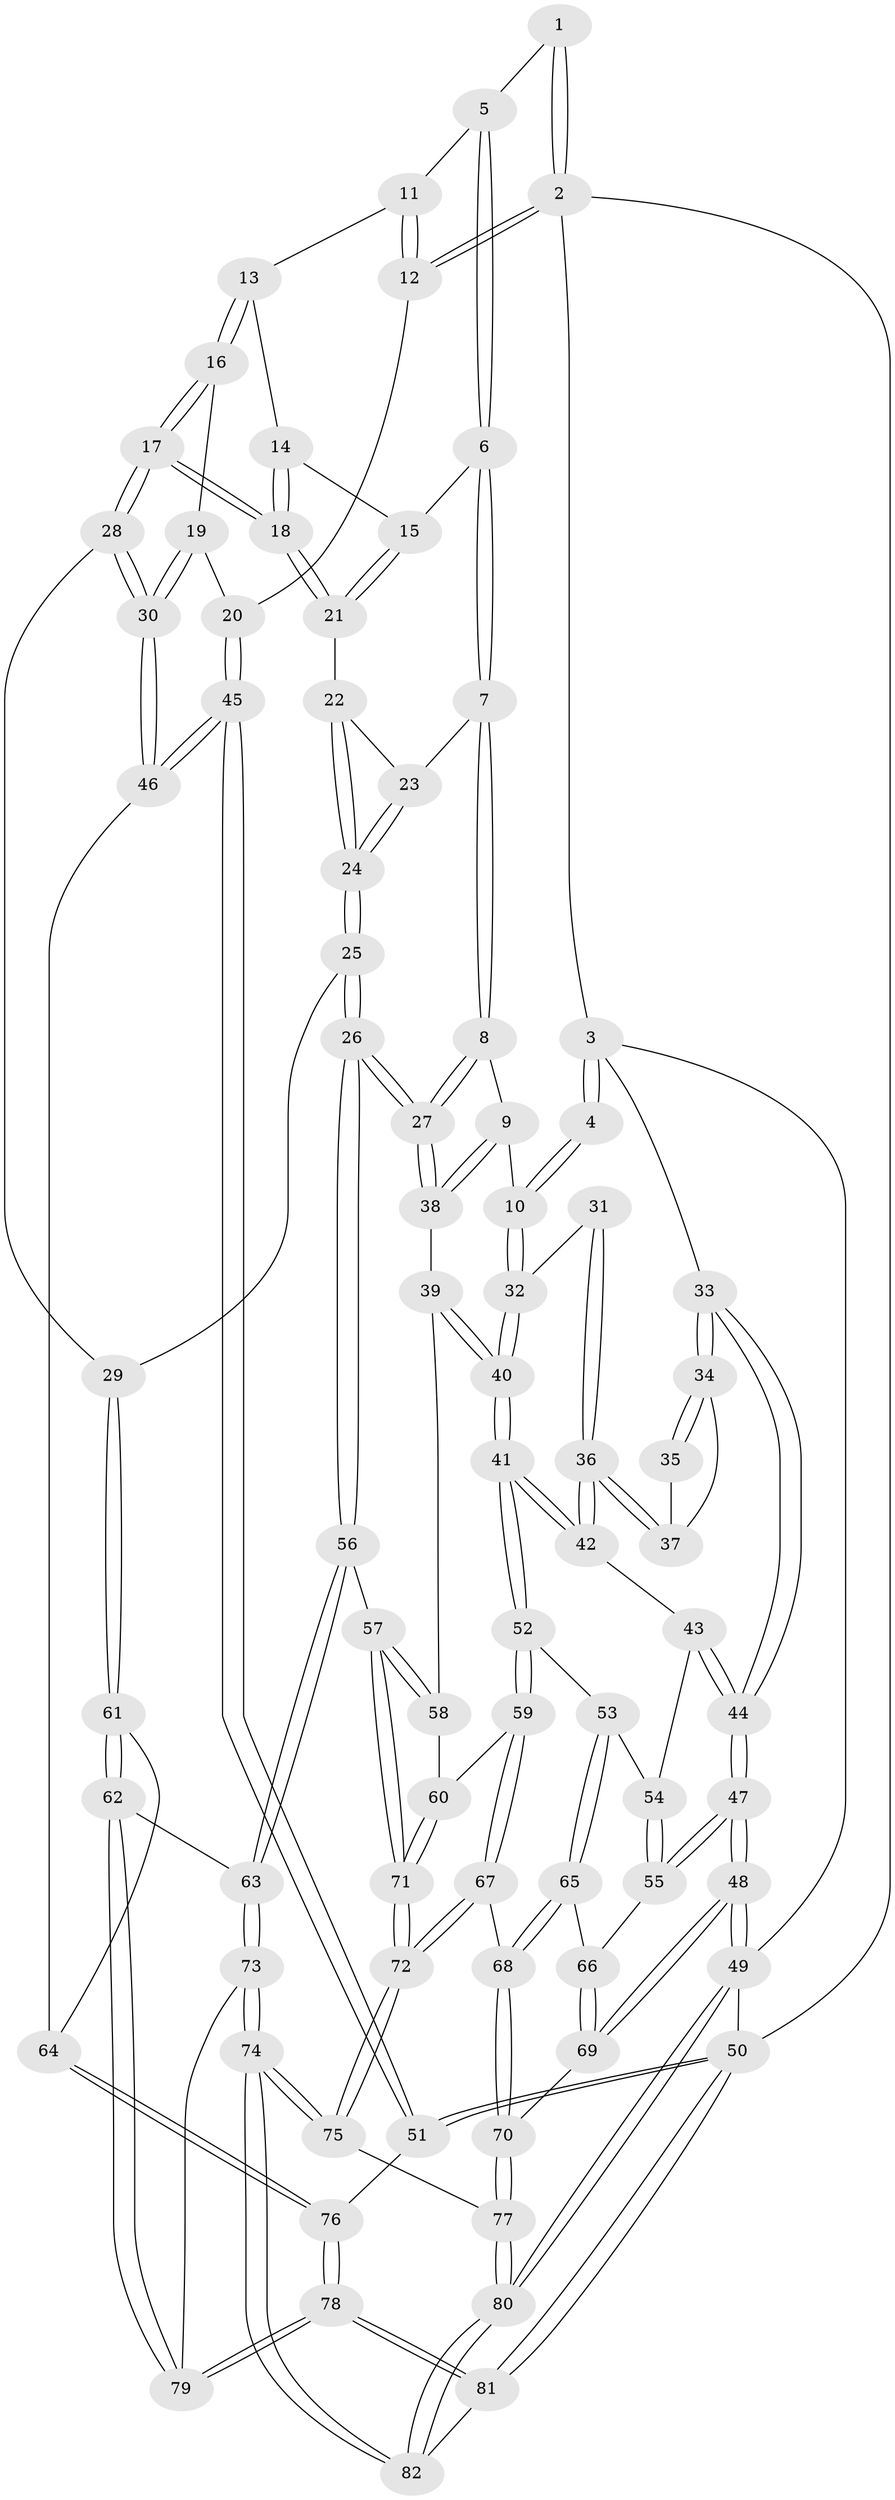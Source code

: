 // coarse degree distribution, {3: 0.34146341463414637, 4: 0.5853658536585366, 2: 0.024390243902439025, 5: 0.04878048780487805}
// Generated by graph-tools (version 1.1) at 2025/38/03/04/25 23:38:31]
// undirected, 82 vertices, 202 edges
graph export_dot {
  node [color=gray90,style=filled];
  1 [pos="+0.35920580404480407+0"];
  2 [pos="+1+0"];
  3 [pos="+0+0"];
  4 [pos="+0.3369869299912929+0"];
  5 [pos="+0.6140822281497921+0.14945614606190905"];
  6 [pos="+0.6126670309484323+0.17004804977470975"];
  7 [pos="+0.549831211944959+0.3112157117781274"];
  8 [pos="+0.5483022025072156+0.3118274900643889"];
  9 [pos="+0.3877400187362525+0.3069664437248146"];
  10 [pos="+0.35686858548403594+0.28527643270949"];
  11 [pos="+0.7510145183836326+0.13149279312158896"];
  12 [pos="+1+0"];
  13 [pos="+0.7833329532508427+0.24406268101191186"];
  14 [pos="+0.7650157552603375+0.25690789123510754"];
  15 [pos="+0.6830746068408011+0.30078459071629454"];
  16 [pos="+0.8179026612677278+0.285644816958722"];
  17 [pos="+0.7459227760415765+0.3849138090529782"];
  18 [pos="+0.7101318157408035+0.35865990919898094"];
  19 [pos="+0.9131256812122353+0.30609964605221773"];
  20 [pos="+1+0.024215746788025582"];
  21 [pos="+0.6836273103813101+0.3430444146790167"];
  22 [pos="+0.6679787717538551+0.34877951252997125"];
  23 [pos="+0.5728533660868842+0.32887264599562405"];
  24 [pos="+0.6085760495548687+0.45496125082777"];
  25 [pos="+0.6028825652390556+0.49519412442762584"];
  26 [pos="+0.5036720357074134+0.5032800597928345"];
  27 [pos="+0.5007688437788322+0.5009509312800033"];
  28 [pos="+0.7640520320427623+0.4421963547450275"];
  29 [pos="+0.6105290168573649+0.4988050949345035"];
  30 [pos="+0.8692843462951377+0.5084241666748047"];
  31 [pos="+0.26387172043804524+0.3319656825870885"];
  32 [pos="+0.3059851585584298+0.3317461793959723"];
  33 [pos="+0+0"];
  34 [pos="+0+0.0638889399539649"];
  35 [pos="+0.21658091090541973+0.31896914572035734"];
  36 [pos="+0.14197523980662666+0.42196528249415033"];
  37 [pos="+0.12341536342401299+0.37526405314518213"];
  38 [pos="+0.4692609940797479+0.4872978369856899"];
  39 [pos="+0.39633704172969725+0.5076012308038284"];
  40 [pos="+0.2710212256367016+0.5009443428818269"];
  41 [pos="+0.24272419530342013+0.525774325169946"];
  42 [pos="+0.14204435850164276+0.425897155935524"];
  43 [pos="+0.014732441619160454+0.49176744836484615"];
  44 [pos="+0+0.45827036039281466"];
  45 [pos="+1+0.5829689870847929"];
  46 [pos="+0.8839169149086777+0.5366488910449682"];
  47 [pos="+0+0.7065563338109854"];
  48 [pos="+0+0.7913432536119896"];
  49 [pos="+0+1"];
  50 [pos="+1+1"];
  51 [pos="+1+0.726055348334833"];
  52 [pos="+0.23346030530813042+0.5524760138360102"];
  53 [pos="+0.20230486693417746+0.5626696651438394"];
  54 [pos="+0.029478871834483802+0.5027735612739324"];
  55 [pos="+0.09289739304502664+0.6238619130901178"];
  56 [pos="+0.4865655700988934+0.6570772859356848"];
  57 [pos="+0.48467686578038416+0.6579846732677831"];
  58 [pos="+0.3845598542780109+0.5771716548090551"];
  59 [pos="+0.2648257109025619+0.6144809754485168"];
  60 [pos="+0.34060377819148646+0.6456722135174031"];
  61 [pos="+0.716683955817152+0.6934560650761609"];
  62 [pos="+0.7150331705569206+0.6955373473532228"];
  63 [pos="+0.5514339045240613+0.6909639040851114"];
  64 [pos="+0.7715883941396966+0.6695855972883016"];
  65 [pos="+0.12564198031500637+0.6256931507648381"];
  66 [pos="+0.10880935616021918+0.6279913496268265"];
  67 [pos="+0.2345328062959462+0.7091369143055444"];
  68 [pos="+0.16913111760266747+0.751799953489334"];
  69 [pos="+0.05187758966877624+0.7820188374011473"];
  70 [pos="+0.1393376412428092+0.7989704588369118"];
  71 [pos="+0.40956675874396314+0.7029504091493286"];
  72 [pos="+0.37496358635817373+0.8225721618195599"];
  73 [pos="+0.5161157348556761+0.8589245729912306"];
  74 [pos="+0.4160366235652841+0.9449091953019243"];
  75 [pos="+0.3778005959447211+0.8714040150022462"];
  76 [pos="+0.9323017217008027+0.797432565328283"];
  77 [pos="+0.15567909335292296+0.825033892579485"];
  78 [pos="+0.7912038893051646+1"];
  79 [pos="+0.7039936726363873+0.8044206360293406"];
  80 [pos="+0.10583051958056976+1"];
  81 [pos="+0.7952633122624153+1"];
  82 [pos="+0.42108625597619087+1"];
  1 -- 2;
  1 -- 2;
  1 -- 5;
  2 -- 3;
  2 -- 12;
  2 -- 12;
  2 -- 50;
  3 -- 4;
  3 -- 4;
  3 -- 33;
  3 -- 49;
  4 -- 10;
  4 -- 10;
  5 -- 6;
  5 -- 6;
  5 -- 11;
  6 -- 7;
  6 -- 7;
  6 -- 15;
  7 -- 8;
  7 -- 8;
  7 -- 23;
  8 -- 9;
  8 -- 27;
  8 -- 27;
  9 -- 10;
  9 -- 38;
  9 -- 38;
  10 -- 32;
  10 -- 32;
  11 -- 12;
  11 -- 12;
  11 -- 13;
  12 -- 20;
  13 -- 14;
  13 -- 16;
  13 -- 16;
  14 -- 15;
  14 -- 18;
  14 -- 18;
  15 -- 21;
  15 -- 21;
  16 -- 17;
  16 -- 17;
  16 -- 19;
  17 -- 18;
  17 -- 18;
  17 -- 28;
  17 -- 28;
  18 -- 21;
  18 -- 21;
  19 -- 20;
  19 -- 30;
  19 -- 30;
  20 -- 45;
  20 -- 45;
  21 -- 22;
  22 -- 23;
  22 -- 24;
  22 -- 24;
  23 -- 24;
  23 -- 24;
  24 -- 25;
  24 -- 25;
  25 -- 26;
  25 -- 26;
  25 -- 29;
  26 -- 27;
  26 -- 27;
  26 -- 56;
  26 -- 56;
  27 -- 38;
  27 -- 38;
  28 -- 29;
  28 -- 30;
  28 -- 30;
  29 -- 61;
  29 -- 61;
  30 -- 46;
  30 -- 46;
  31 -- 32;
  31 -- 36;
  31 -- 36;
  32 -- 40;
  32 -- 40;
  33 -- 34;
  33 -- 34;
  33 -- 44;
  33 -- 44;
  34 -- 35;
  34 -- 35;
  34 -- 37;
  35 -- 37;
  36 -- 37;
  36 -- 37;
  36 -- 42;
  36 -- 42;
  38 -- 39;
  39 -- 40;
  39 -- 40;
  39 -- 58;
  40 -- 41;
  40 -- 41;
  41 -- 42;
  41 -- 42;
  41 -- 52;
  41 -- 52;
  42 -- 43;
  43 -- 44;
  43 -- 44;
  43 -- 54;
  44 -- 47;
  44 -- 47;
  45 -- 46;
  45 -- 46;
  45 -- 51;
  45 -- 51;
  46 -- 64;
  47 -- 48;
  47 -- 48;
  47 -- 55;
  47 -- 55;
  48 -- 49;
  48 -- 49;
  48 -- 69;
  48 -- 69;
  49 -- 80;
  49 -- 80;
  49 -- 50;
  50 -- 51;
  50 -- 51;
  50 -- 81;
  50 -- 81;
  51 -- 76;
  52 -- 53;
  52 -- 59;
  52 -- 59;
  53 -- 54;
  53 -- 65;
  53 -- 65;
  54 -- 55;
  54 -- 55;
  55 -- 66;
  56 -- 57;
  56 -- 63;
  56 -- 63;
  57 -- 58;
  57 -- 58;
  57 -- 71;
  57 -- 71;
  58 -- 60;
  59 -- 60;
  59 -- 67;
  59 -- 67;
  60 -- 71;
  60 -- 71;
  61 -- 62;
  61 -- 62;
  61 -- 64;
  62 -- 63;
  62 -- 79;
  62 -- 79;
  63 -- 73;
  63 -- 73;
  64 -- 76;
  64 -- 76;
  65 -- 66;
  65 -- 68;
  65 -- 68;
  66 -- 69;
  66 -- 69;
  67 -- 68;
  67 -- 72;
  67 -- 72;
  68 -- 70;
  68 -- 70;
  69 -- 70;
  70 -- 77;
  70 -- 77;
  71 -- 72;
  71 -- 72;
  72 -- 75;
  72 -- 75;
  73 -- 74;
  73 -- 74;
  73 -- 79;
  74 -- 75;
  74 -- 75;
  74 -- 82;
  74 -- 82;
  75 -- 77;
  76 -- 78;
  76 -- 78;
  77 -- 80;
  77 -- 80;
  78 -- 79;
  78 -- 79;
  78 -- 81;
  78 -- 81;
  80 -- 82;
  80 -- 82;
  81 -- 82;
}
